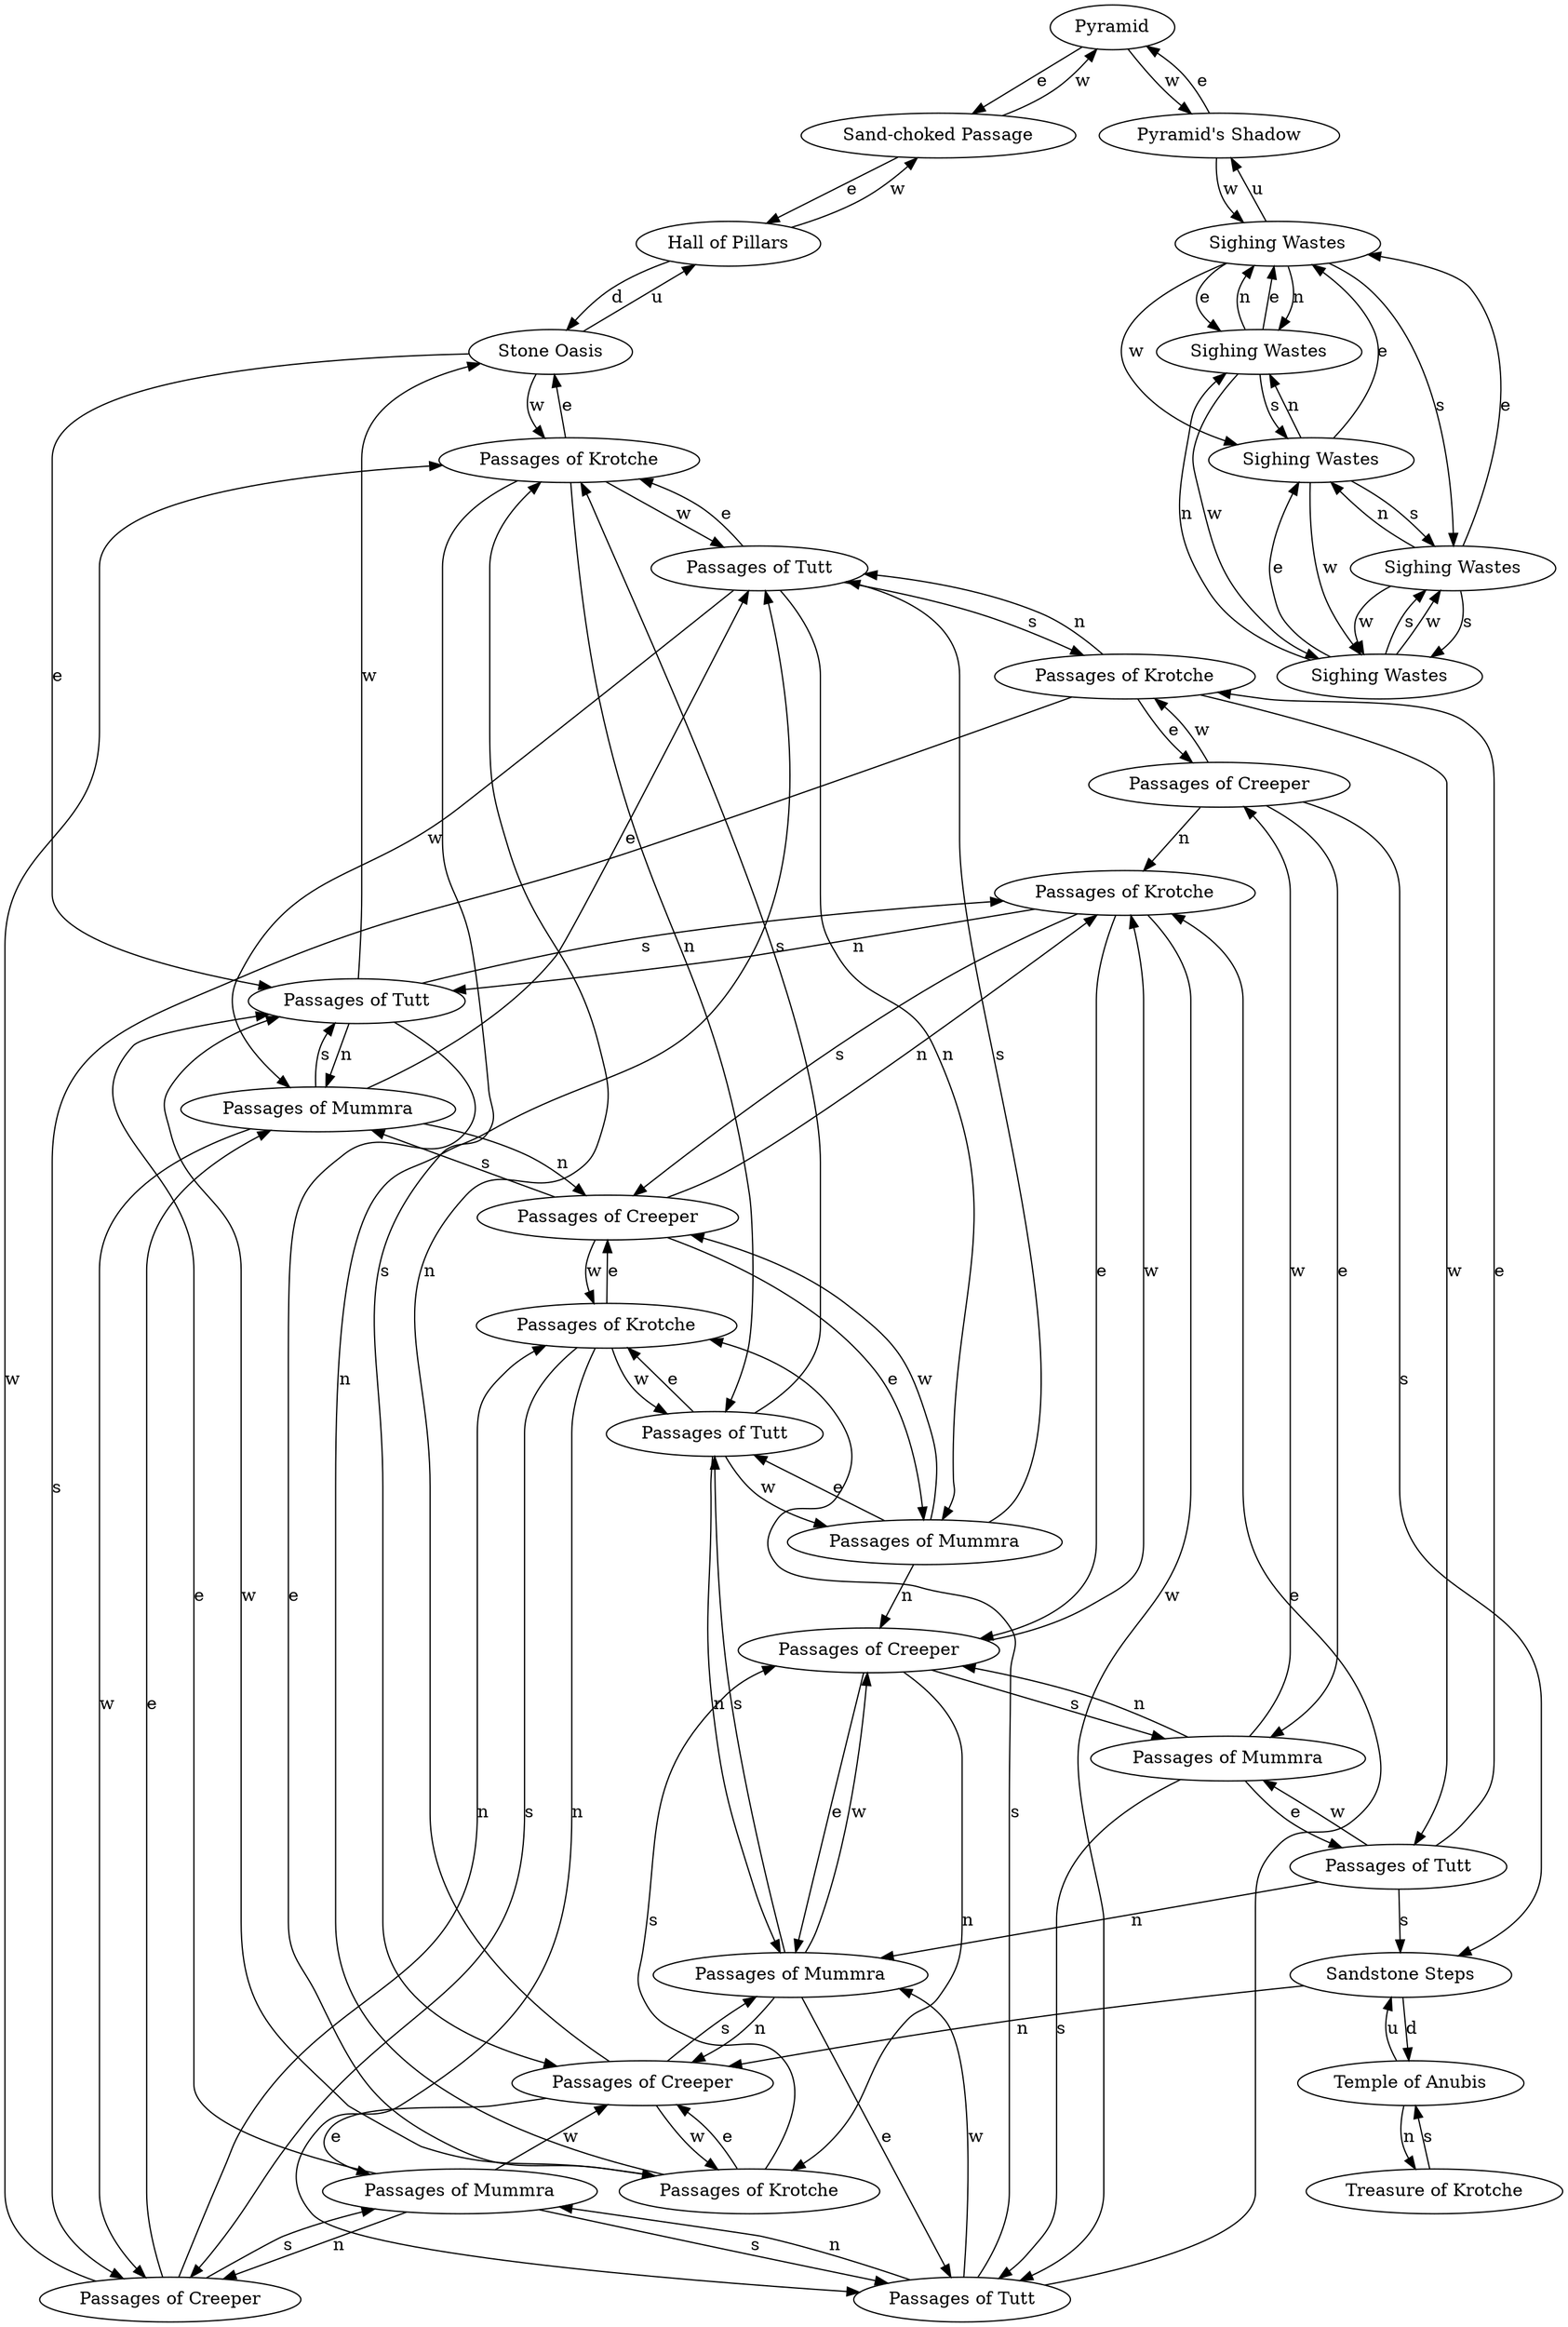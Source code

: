 digraph monster {
room_72 [label="Pyramid"];
room_72 -> room_468 [label="e"];
room_72 -> room_557 [label="w"];
room_468 [label="Sand-choked Passage"];
room_468 -> room_677 [label="e"];
room_468 -> room_72 [label="w"];
room_551 [label="Sighing Wastes"];
room_551 -> room_555 [label="n"];
room_551 -> room_554 [label="s"];
room_551 -> room_552 [label="e"];
room_551 -> room_554 [label="w"];
room_552 [label="Sighing Wastes"];
room_552 -> room_553 [label="n"];
room_552 -> room_551 [label="s"];
room_552 -> room_553 [label="e"];
room_552 -> room_555 [label="w"];
room_552 -> room_557 [label="u"];
room_553 [label="Sighing Wastes"];
room_553 -> room_552 [label="n"];
room_553 -> room_555 [label="s"];
room_553 -> room_552 [label="e"];
room_553 -> room_554 [label="w"];
room_554 [label="Sighing Wastes"];
room_554 -> room_553 [label="n"];
room_554 -> room_551 [label="s"];
room_554 -> room_555 [label="e"];
room_554 -> room_551 [label="w"];
room_555 [label="Sighing Wastes"];
room_555 -> room_553 [label="n"];
room_555 -> room_551 [label="s"];
room_555 -> room_552 [label="e"];
room_555 -> room_554 [label="w"];
room_557 [label="Pyramid's Shadow"];
room_557 -> room_72 [label="e"];
room_557 -> room_552 [label="w"];
room_649 [label="Stone Oasis"];
room_649 -> room_662 [label="e"];
room_649 -> room_653 [label="w"];
room_649 -> room_677 [label="u"];
room_651 [label="Passages of Mummra"];
room_651 -> room_652 [label="n"];
room_651 -> room_654 [label="s"];
room_651 -> room_658 [label="e"];
room_651 -> room_664 [label="w"];
room_652 [label="Passages of Creeper"];
room_652 -> room_653 [label="n"];
room_652 -> room_651 [label="s"];
room_652 -> room_655 [label="e"];
room_652 -> room_665 [label="w"];
room_653 [label="Passages of Krotche"];
room_653 -> room_654 [label="n"];
room_653 -> room_652 [label="s"];
room_653 -> room_649 [label="e"];
room_653 -> room_666 [label="w"];
room_654 [label="Passages of Tutt"];
room_654 -> room_651 [label="n"];
room_654 -> room_653 [label="s"];
room_654 -> room_657 [label="e"];
room_654 -> room_663 [label="w"];
room_655 [label="Passages of Mummra"];
room_655 -> room_656 [label="n"];
room_655 -> room_658 [label="s"];
room_655 -> room_662 [label="e"];
room_655 -> room_652 [label="w"];
room_656 [label="Passages of Creeper"];
room_656 -> room_657 [label="n"];
room_656 -> room_655 [label="s"];
room_656 -> room_659 [label="e"];
room_656 -> room_653 [label="w"];
room_657 [label="Passages of Krotche"];
room_657 -> room_658 [label="n"];
room_657 -> room_656 [label="s"];
room_657 -> room_660 [label="e"];
room_657 -> room_654 [label="w"];
room_658 [label="Passages of Tutt"];
room_658 -> room_655 [label="n"];
room_658 -> room_657 [label="s"];
room_658 -> room_661 [label="e"];
room_658 -> room_651 [label="w"];
room_659 [label="Passages of Mummra"];
room_659 -> room_660 [label="n"];
room_659 -> room_662 [label="s"];
room_659 -> room_666 [label="e"];
room_659 -> room_656 [label="w"];
room_660 [label="Passages of Creeper"];
room_660 -> room_661 [label="n"];
room_660 -> room_659 [label="s"];
room_660 -> room_663 [label="e"];
room_660 -> room_657 [label="w"];
room_661 [label="Passages of Krotche"];
room_661 -> room_662 [label="n"];
room_661 -> room_660 [label="s"];
room_661 -> room_664 [label="e"];
room_661 -> room_658 [label="w"];
room_662 [label="Passages of Tutt"];
room_662 -> room_659 [label="n"];
room_662 -> room_661 [label="s"];
room_662 -> room_665 [label="e"];
room_662 -> room_649 [label="w"];
room_663 [label="Passages of Mummra"];
room_663 -> room_664 [label="n"];
room_663 -> room_666 [label="s"];
room_663 -> room_654 [label="e"];
room_663 -> room_660 [label="w"];
room_664 [label="Passages of Creeper"];
room_664 -> room_665 [label="n"];
room_664 -> room_667 [label="s"];
room_664 -> room_651 [label="e"];
room_664 -> room_661 [label="w"];
room_665 [label="Passages of Krotche"];
room_665 -> room_666 [label="n"];
room_665 -> room_664 [label="s"];
room_665 -> room_652 [label="e"];
room_665 -> room_662 [label="w"];
room_666 [label="Passages of Tutt"];
room_666 -> room_663 [label="n"];
room_666 -> room_669 [label="s"];
room_666 -> room_653 [label="e"];
room_666 -> room_659 [label="w"];
room_667 [label="Passages of Mummra"];
room_667 -> room_664 [label="n"];
room_667 -> room_658 [label="s"];
room_667 -> room_668 [label="e"];
room_667 -> room_670 [label="w"];
room_668 [label="Passages of Tutt"];
room_668 -> room_651 [label="n"];
room_668 -> room_671 [label="s"];
room_668 -> room_669 [label="e"];
room_668 -> room_667 [label="w"];
room_669 [label="Passages of Krotche"];
room_669 -> room_666 [label="n"];
room_669 -> room_656 [label="s"];
room_669 -> room_670 [label="e"];
room_669 -> room_668 [label="w"];
room_670 [label="Passages of Creeper"];
room_670 -> room_661 [label="n"];
room_670 -> room_671 [label="s"];
room_670 -> room_667 [label="e"];
room_670 -> room_669 [label="w"];
room_671 [label="Sandstone Steps"];
room_671 -> room_652 [label="n"];
room_671 -> room_672 [label="d"];
room_672 [label="Temple of Anubis"];
room_672 -> room_673 [label="n"];
room_672 -> room_671 [label="u"];
room_673 [label="Treasure of Krotche"];
room_673 -> room_672 [label="s"];
room_677 [label="Hall of Pillars"];
room_677 -> room_468 [label="w"];
room_677 -> room_649 [label="d"];
}
